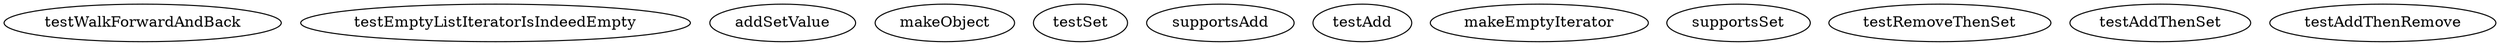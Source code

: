 digraph G {
testWalkForwardAndBack;
testEmptyListIteratorIsIndeedEmpty;
addSetValue;
makeObject;
testSet;
supportsAdd;
testAdd;
makeEmptyIterator;
supportsSet;
testRemoveThenSet;
testAddThenSet;
testAddThenRemove;
}